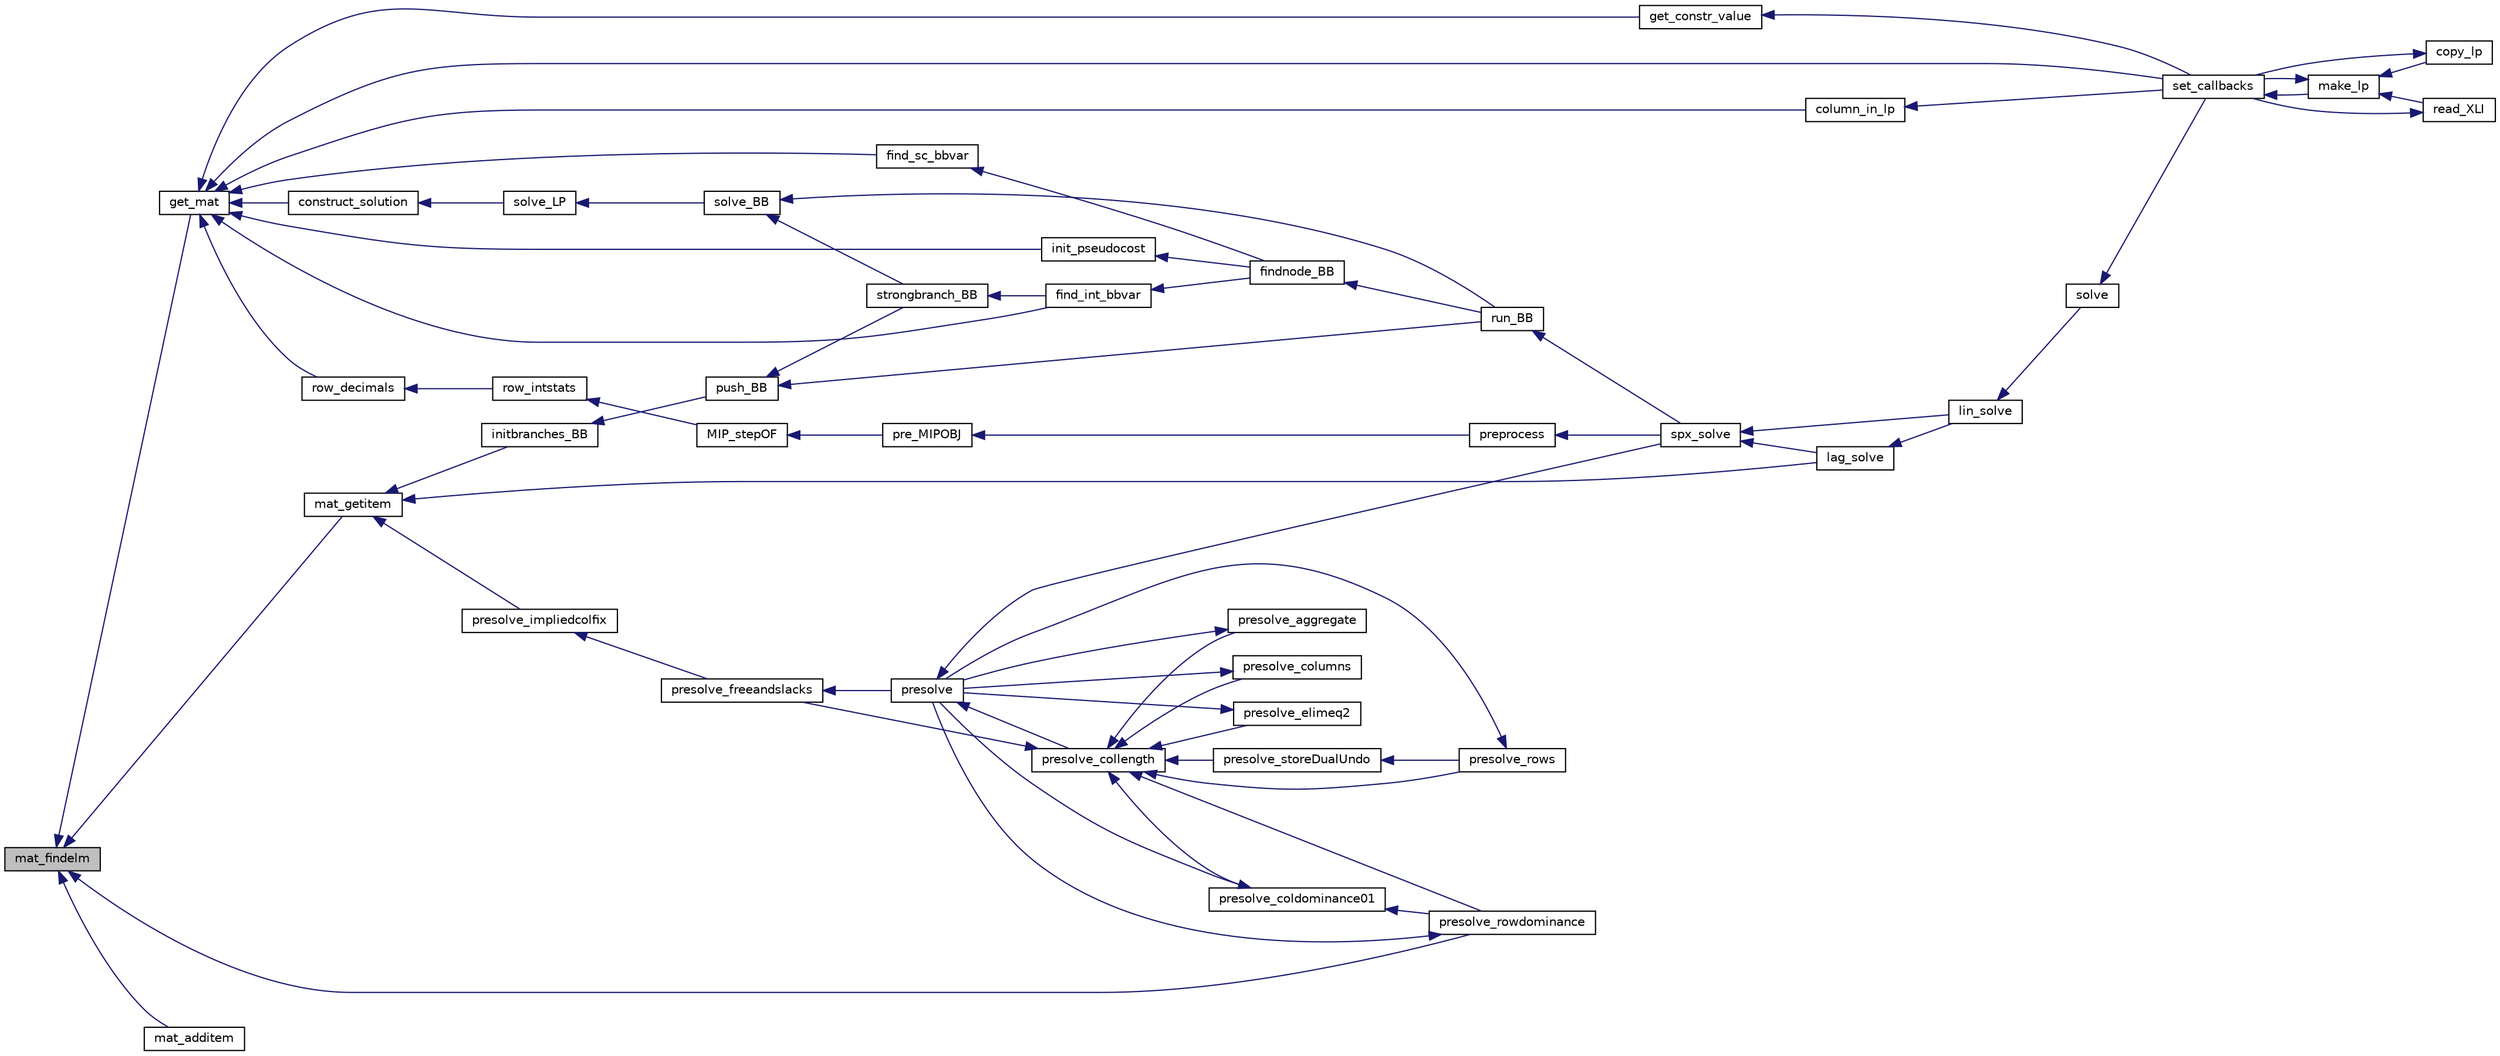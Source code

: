 digraph "mat_findelm"
{
  edge [fontname="Helvetica",fontsize="10",labelfontname="Helvetica",labelfontsize="10"];
  node [fontname="Helvetica",fontsize="10",shape=record];
  rankdir="LR";
  Node1640 [label="mat_findelm",height=0.2,width=0.4,color="black", fillcolor="grey75", style="filled", fontcolor="black"];
  Node1640 -> Node1641 [dir="back",color="midnightblue",fontsize="10",style="solid",fontname="Helvetica"];
  Node1641 [label="get_mat",height=0.2,width=0.4,color="black", fillcolor="white", style="filled",URL="$df/df7/lp__lib_8h.html#aadbe106c50aefb0969494e4d72bbf9e1"];
  Node1641 -> Node1642 [dir="back",color="midnightblue",fontsize="10",style="solid",fontname="Helvetica"];
  Node1642 [label="get_constr_value",height=0.2,width=0.4,color="black", fillcolor="white", style="filled",URL="$df/df7/lp__lib_8h.html#ae0eca844af0d83424220fe955a2d899e"];
  Node1642 -> Node1643 [dir="back",color="midnightblue",fontsize="10",style="solid",fontname="Helvetica"];
  Node1643 [label="set_callbacks",height=0.2,width=0.4,color="black", fillcolor="white", style="filled",URL="$df/df7/lp__lib_8h.html#a929e8acb9704f61e16927c915c15cd07"];
  Node1643 -> Node1644 [dir="back",color="midnightblue",fontsize="10",style="solid",fontname="Helvetica"];
  Node1644 [label="make_lp",height=0.2,width=0.4,color="black", fillcolor="white", style="filled",URL="$df/df7/lp__lib_8h.html#a68a0333d84dd944f67e2a0ec72e346a9"];
  Node1644 -> Node1645 [dir="back",color="midnightblue",fontsize="10",style="solid",fontname="Helvetica"];
  Node1645 [label="copy_lp",height=0.2,width=0.4,color="black", fillcolor="white", style="filled",URL="$df/df7/lp__lib_8h.html#aca83ecdbc200b414db491306f3070ae9"];
  Node1645 -> Node1643 [dir="back",color="midnightblue",fontsize="10",style="solid",fontname="Helvetica"];
  Node1644 -> Node1643 [dir="back",color="midnightblue",fontsize="10",style="solid",fontname="Helvetica"];
  Node1644 -> Node1646 [dir="back",color="midnightblue",fontsize="10",style="solid",fontname="Helvetica"];
  Node1646 [label="read_XLI",height=0.2,width=0.4,color="black", fillcolor="white", style="filled",URL="$df/df7/lp__lib_8h.html#a351dd803960ab0dae2b39f2c65d3a58d"];
  Node1646 -> Node1643 [dir="back",color="midnightblue",fontsize="10",style="solid",fontname="Helvetica"];
  Node1641 -> Node1643 [dir="back",color="midnightblue",fontsize="10",style="solid",fontname="Helvetica"];
  Node1641 -> Node1647 [dir="back",color="midnightblue",fontsize="10",style="solid",fontname="Helvetica"];
  Node1647 [label="column_in_lp",height=0.2,width=0.4,color="black", fillcolor="white", style="filled",URL="$df/df7/lp__lib_8h.html#ae157be272e0d9fe9b2ee142279a18300"];
  Node1647 -> Node1643 [dir="back",color="midnightblue",fontsize="10",style="solid",fontname="Helvetica"];
  Node1641 -> Node1648 [dir="back",color="midnightblue",fontsize="10",style="solid",fontname="Helvetica"];
  Node1648 [label="row_decimals",height=0.2,width=0.4,color="black", fillcolor="white", style="filled",URL="$d4/d79/lp__lib_8c.html#a603c7aad596692b5ec6e28c9ea0beaf7"];
  Node1648 -> Node1649 [dir="back",color="midnightblue",fontsize="10",style="solid",fontname="Helvetica"];
  Node1649 [label="row_intstats",height=0.2,width=0.4,color="black", fillcolor="white", style="filled",URL="$d4/d79/lp__lib_8c.html#a7fe325a6b18c64fc648dc91932fa6d50"];
  Node1649 -> Node1650 [dir="back",color="midnightblue",fontsize="10",style="solid",fontname="Helvetica"];
  Node1650 [label="MIP_stepOF",height=0.2,width=0.4,color="black", fillcolor="white", style="filled",URL="$d4/d79/lp__lib_8c.html#a950512b1298ea6a93466606151ce33a1"];
  Node1650 -> Node1651 [dir="back",color="midnightblue",fontsize="10",style="solid",fontname="Helvetica"];
  Node1651 [label="pre_MIPOBJ",height=0.2,width=0.4,color="black", fillcolor="white", style="filled",URL="$d4/d79/lp__lib_8c.html#aaf0e632373968200dfb4c2d0b7598b24"];
  Node1651 -> Node1652 [dir="back",color="midnightblue",fontsize="10",style="solid",fontname="Helvetica"];
  Node1652 [label="preprocess",height=0.2,width=0.4,color="black", fillcolor="white", style="filled",URL="$df/df7/lp__lib_8h.html#a97c637125d89c31df9c86d5b091567be"];
  Node1652 -> Node1653 [dir="back",color="midnightblue",fontsize="10",style="solid",fontname="Helvetica"];
  Node1653 [label="spx_solve",height=0.2,width=0.4,color="black", fillcolor="white", style="filled",URL="$d1/d0a/lp__simplex_8h.html#a3effc8b68c1fb21095e7324d83d0dbf7"];
  Node1653 -> Node1654 [dir="back",color="midnightblue",fontsize="10",style="solid",fontname="Helvetica"];
  Node1654 [label="lag_solve",height=0.2,width=0.4,color="black", fillcolor="white", style="filled",URL="$d1/d0a/lp__simplex_8h.html#a320e9e82c06466267a7cb7844c7767b8"];
  Node1654 -> Node1655 [dir="back",color="midnightblue",fontsize="10",style="solid",fontname="Helvetica"];
  Node1655 [label="lin_solve",height=0.2,width=0.4,color="black", fillcolor="white", style="filled",URL="$d1/d0a/lp__simplex_8h.html#a794b0beb471eb7ece9a694717b65b947"];
  Node1655 -> Node1656 [dir="back",color="midnightblue",fontsize="10",style="solid",fontname="Helvetica"];
  Node1656 [label="solve",height=0.2,width=0.4,color="black", fillcolor="white", style="filled",URL="$df/df7/lp__lib_8h.html#a0f4da3a192397e77e6fe92704d4fad3f"];
  Node1656 -> Node1643 [dir="back",color="midnightblue",fontsize="10",style="solid",fontname="Helvetica"];
  Node1653 -> Node1655 [dir="back",color="midnightblue",fontsize="10",style="solid",fontname="Helvetica"];
  Node1641 -> Node1657 [dir="back",color="midnightblue",fontsize="10",style="solid",fontname="Helvetica"];
  Node1657 [label="find_sc_bbvar",height=0.2,width=0.4,color="black", fillcolor="white", style="filled",URL="$df/df7/lp__lib_8h.html#acd94872842a54f8a9bf93204d7bdfce2"];
  Node1657 -> Node1658 [dir="back",color="midnightblue",fontsize="10",style="solid",fontname="Helvetica"];
  Node1658 [label="findnode_BB",height=0.2,width=0.4,color="black", fillcolor="white", style="filled",URL="$d1/dbf/lp__mipbb_8h.html#ad9c2614a833a1e0ab7f4425068752663"];
  Node1658 -> Node1659 [dir="back",color="midnightblue",fontsize="10",style="solid",fontname="Helvetica"];
  Node1659 [label="run_BB",height=0.2,width=0.4,color="black", fillcolor="white", style="filled",URL="$d1/dbf/lp__mipbb_8h.html#a1d8d97b4f4f35f07e6b798f07a62e527"];
  Node1659 -> Node1653 [dir="back",color="midnightblue",fontsize="10",style="solid",fontname="Helvetica"];
  Node1641 -> Node1660 [dir="back",color="midnightblue",fontsize="10",style="solid",fontname="Helvetica"];
  Node1660 [label="find_int_bbvar",height=0.2,width=0.4,color="black", fillcolor="white", style="filled",URL="$df/df7/lp__lib_8h.html#ad6104a5cc6ae29cc1dd1327d8d36047e"];
  Node1660 -> Node1658 [dir="back",color="midnightblue",fontsize="10",style="solid",fontname="Helvetica"];
  Node1641 -> Node1661 [dir="back",color="midnightblue",fontsize="10",style="solid",fontname="Helvetica"];
  Node1661 [label="init_pseudocost",height=0.2,width=0.4,color="black", fillcolor="white", style="filled",URL="$df/df7/lp__lib_8h.html#adada006e1a88c8b1bdf5ecb0dfe236e6"];
  Node1661 -> Node1658 [dir="back",color="midnightblue",fontsize="10",style="solid",fontname="Helvetica"];
  Node1641 -> Node1662 [dir="back",color="midnightblue",fontsize="10",style="solid",fontname="Helvetica"];
  Node1662 [label="construct_solution",height=0.2,width=0.4,color="black", fillcolor="white", style="filled",URL="$df/df7/lp__lib_8h.html#a785e85e66644f834d48e3266be932a7e"];
  Node1662 -> Node1663 [dir="back",color="midnightblue",fontsize="10",style="solid",fontname="Helvetica"];
  Node1663 [label="solve_LP",height=0.2,width=0.4,color="black", fillcolor="white", style="filled",URL="$d1/dbf/lp__mipbb_8h.html#a8f2122bd9c45170c45f236f9fe3d0dd7"];
  Node1663 -> Node1664 [dir="back",color="midnightblue",fontsize="10",style="solid",fontname="Helvetica"];
  Node1664 [label="solve_BB",height=0.2,width=0.4,color="black", fillcolor="white", style="filled",URL="$d1/dbf/lp__mipbb_8h.html#a43e95e2128e85df2643cbc0bfce4746c"];
  Node1664 -> Node1665 [dir="back",color="midnightblue",fontsize="10",style="solid",fontname="Helvetica"];
  Node1665 [label="strongbranch_BB",height=0.2,width=0.4,color="black", fillcolor="white", style="filled",URL="$d1/dbf/lp__mipbb_8h.html#a14912803f02db21c25829df065202762"];
  Node1665 -> Node1660 [dir="back",color="midnightblue",fontsize="10",style="solid",fontname="Helvetica"];
  Node1664 -> Node1659 [dir="back",color="midnightblue",fontsize="10",style="solid",fontname="Helvetica"];
  Node1640 -> Node1666 [dir="back",color="midnightblue",fontsize="10",style="solid",fontname="Helvetica"];
  Node1666 [label="mat_getitem",height=0.2,width=0.4,color="black", fillcolor="white", style="filled",URL="$d0/d48/lp__matrix_8h.html#a090ad7e7514dc560e515f5cfb9024ce2"];
  Node1666 -> Node1667 [dir="back",color="midnightblue",fontsize="10",style="solid",fontname="Helvetica"];
  Node1667 [label="initbranches_BB",height=0.2,width=0.4,color="black", fillcolor="white", style="filled",URL="$d1/dbf/lp__mipbb_8h.html#abe1e769e38a53eb057271580f1453f6c"];
  Node1667 -> Node1668 [dir="back",color="midnightblue",fontsize="10",style="solid",fontname="Helvetica"];
  Node1668 [label="push_BB",height=0.2,width=0.4,color="black", fillcolor="white", style="filled",URL="$d1/dbf/lp__mipbb_8h.html#a29fef70f6e599c3d0961c052d6a780df"];
  Node1668 -> Node1665 [dir="back",color="midnightblue",fontsize="10",style="solid",fontname="Helvetica"];
  Node1668 -> Node1659 [dir="back",color="midnightblue",fontsize="10",style="solid",fontname="Helvetica"];
  Node1666 -> Node1669 [dir="back",color="midnightblue",fontsize="10",style="solid",fontname="Helvetica"];
  Node1669 [label="presolve_impliedcolfix",height=0.2,width=0.4,color="black", fillcolor="white", style="filled",URL="$d3/da5/lp__presolve_8c.html#a25320b5f693a313addfb4d08c8d8a4fc"];
  Node1669 -> Node1670 [dir="back",color="midnightblue",fontsize="10",style="solid",fontname="Helvetica"];
  Node1670 [label="presolve_freeandslacks",height=0.2,width=0.4,color="black", fillcolor="white", style="filled",URL="$d3/da5/lp__presolve_8c.html#a62d34320b14c8946670a7fc73a04828a"];
  Node1670 -> Node1671 [dir="back",color="midnightblue",fontsize="10",style="solid",fontname="Helvetica"];
  Node1671 [label="presolve",height=0.2,width=0.4,color="black", fillcolor="white", style="filled",URL="$da/dae/lp__presolve_8h.html#a63c9f891fb867de51e44d08313fdd585"];
  Node1671 -> Node1672 [dir="back",color="midnightblue",fontsize="10",style="solid",fontname="Helvetica"];
  Node1672 [label="presolve_collength",height=0.2,width=0.4,color="black", fillcolor="white", style="filled",URL="$da/dae/lp__presolve_8h.html#a58b595e285879c5d2996a0a6247d9389"];
  Node1672 -> Node1673 [dir="back",color="midnightblue",fontsize="10",style="solid",fontname="Helvetica"];
  Node1673 [label="presolve_storeDualUndo",height=0.2,width=0.4,color="black", fillcolor="white", style="filled",URL="$d3/da5/lp__presolve_8c.html#a1aba0570d1275e34fbd173aa558c4c14"];
  Node1673 -> Node1674 [dir="back",color="midnightblue",fontsize="10",style="solid",fontname="Helvetica"];
  Node1674 [label="presolve_rows",height=0.2,width=0.4,color="black", fillcolor="white", style="filled",URL="$d3/da5/lp__presolve_8c.html#a93c32e563cfede02af08bd1a3d46bd6d"];
  Node1674 -> Node1671 [dir="back",color="midnightblue",fontsize="10",style="solid",fontname="Helvetica"];
  Node1672 -> Node1675 [dir="back",color="midnightblue",fontsize="10",style="solid",fontname="Helvetica"];
  Node1675 [label="presolve_elimeq2",height=0.2,width=0.4,color="black", fillcolor="white", style="filled",URL="$d3/da5/lp__presolve_8c.html#a7844c56aa332fe22274fffac21b497b8"];
  Node1675 -> Node1671 [dir="back",color="midnightblue",fontsize="10",style="solid",fontname="Helvetica"];
  Node1672 -> Node1676 [dir="back",color="midnightblue",fontsize="10",style="solid",fontname="Helvetica"];
  Node1676 [label="presolve_rowdominance",height=0.2,width=0.4,color="black", fillcolor="white", style="filled",URL="$d3/da5/lp__presolve_8c.html#a7e03acd96990d99539251375f7faff4a"];
  Node1676 -> Node1671 [dir="back",color="midnightblue",fontsize="10",style="solid",fontname="Helvetica"];
  Node1672 -> Node1677 [dir="back",color="midnightblue",fontsize="10",style="solid",fontname="Helvetica"];
  Node1677 [label="presolve_coldominance01",height=0.2,width=0.4,color="black", fillcolor="white", style="filled",URL="$d3/da5/lp__presolve_8c.html#a38ba8dae4e0bbdd4ab2ab77f7d146596"];
  Node1677 -> Node1676 [dir="back",color="midnightblue",fontsize="10",style="solid",fontname="Helvetica"];
  Node1677 -> Node1671 [dir="back",color="midnightblue",fontsize="10",style="solid",fontname="Helvetica"];
  Node1672 -> Node1678 [dir="back",color="midnightblue",fontsize="10",style="solid",fontname="Helvetica"];
  Node1678 [label="presolve_aggregate",height=0.2,width=0.4,color="black", fillcolor="white", style="filled",URL="$d3/da5/lp__presolve_8c.html#accb9e4202e7222ff4aba91e3c15efa73"];
  Node1678 -> Node1671 [dir="back",color="midnightblue",fontsize="10",style="solid",fontname="Helvetica"];
  Node1672 -> Node1679 [dir="back",color="midnightblue",fontsize="10",style="solid",fontname="Helvetica"];
  Node1679 [label="presolve_columns",height=0.2,width=0.4,color="black", fillcolor="white", style="filled",URL="$d3/da5/lp__presolve_8c.html#ada5e067bb25106a6d8ecd75d23be8600"];
  Node1679 -> Node1671 [dir="back",color="midnightblue",fontsize="10",style="solid",fontname="Helvetica"];
  Node1672 -> Node1670 [dir="back",color="midnightblue",fontsize="10",style="solid",fontname="Helvetica"];
  Node1672 -> Node1674 [dir="back",color="midnightblue",fontsize="10",style="solid",fontname="Helvetica"];
  Node1671 -> Node1653 [dir="back",color="midnightblue",fontsize="10",style="solid",fontname="Helvetica"];
  Node1666 -> Node1654 [dir="back",color="midnightblue",fontsize="10",style="solid",fontname="Helvetica"];
  Node1640 -> Node1680 [dir="back",color="midnightblue",fontsize="10",style="solid",fontname="Helvetica"];
  Node1680 [label="mat_additem",height=0.2,width=0.4,color="black", fillcolor="white", style="filled",URL="$d0/d48/lp__matrix_8h.html#adae88f0f1d337755cfa985774c30135f"];
  Node1640 -> Node1676 [dir="back",color="midnightblue",fontsize="10",style="solid",fontname="Helvetica"];
}
